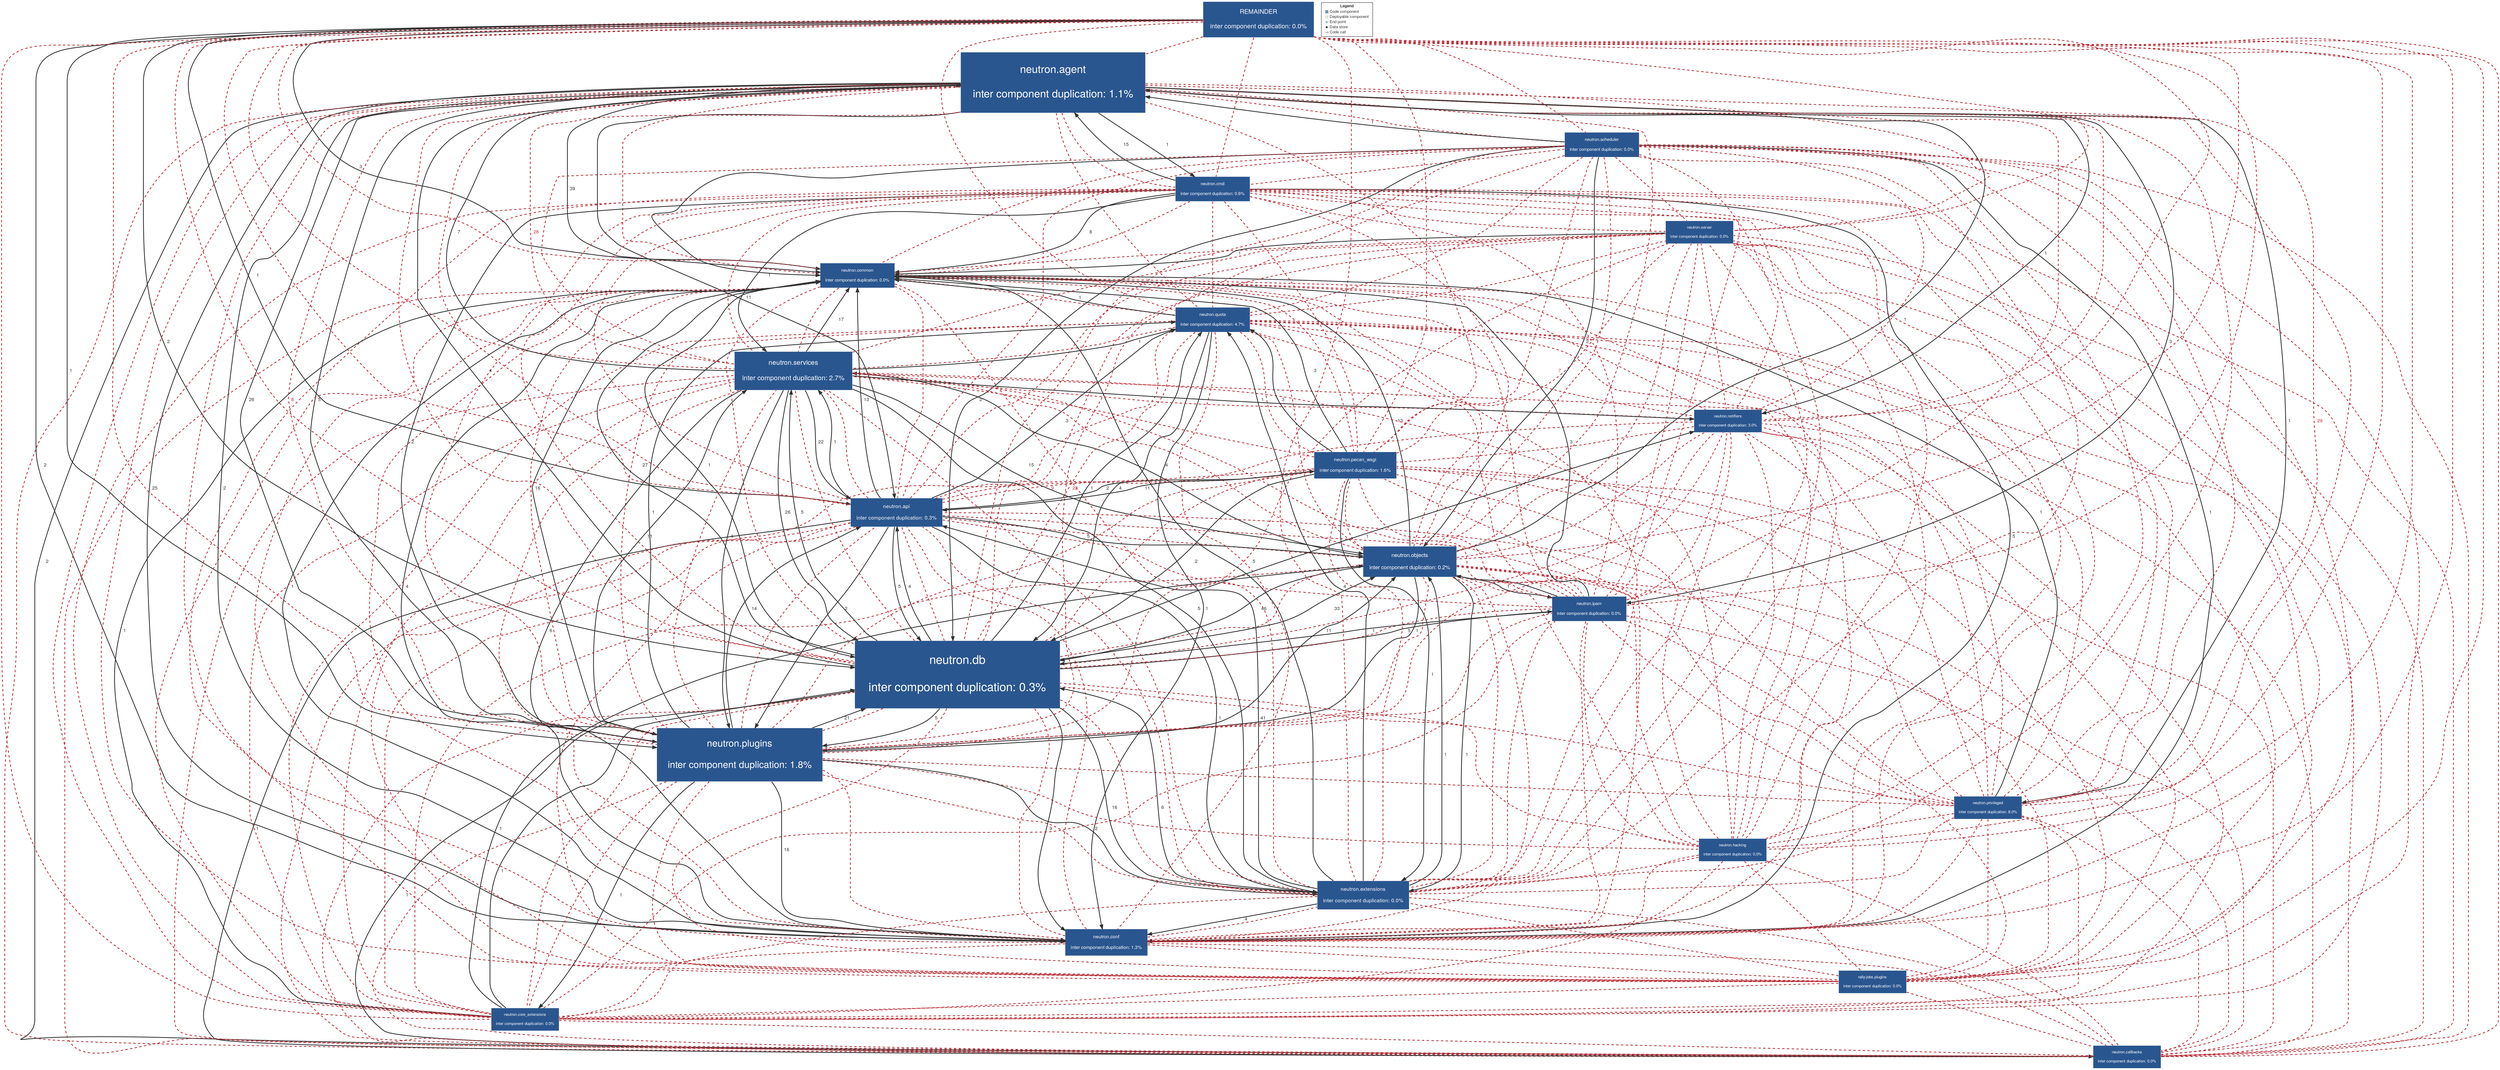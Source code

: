 digraph "Graph" {
compound=true
rankdir=TD
"REMAINDER" [ shape="box" style="filled" fillcolor="#2A568F" penwidth="1" color="#FFFFFF" fontname="Helvetica Neue" fontcolor="#FFFFFF" fontsize="16" margin="0.256" label="REMAINDER

inter component duplication: 0.0%" ]
"neutron.agent" [ shape="box" style="filled" fillcolor="#2A568F" penwidth="1" color="#FFFFFF" fontname="Helvetica Neue" fontcolor="#FFFFFF" fontsize="27" margin="0.432" label="neutron.agent

inter component duplication: 1.1%" ]
"neutron.scheduler" [ shape="box" style="filled" fillcolor="#2A568F" penwidth="1" color="#FFFFFF" fontname="Helvetica Neue" fontcolor="#FFFFFF" fontsize="11" margin="0.176" label="neutron.scheduler

inter component duplication: 0.0%" ]
"neutron.cmd" [ shape="box" style="filled" fillcolor="#2A568F" penwidth="1" color="#FFFFFF" fontname="Helvetica Neue" fontcolor="#FFFFFF" fontsize="11" margin="0.176" label="neutron.cmd

inter component duplication: 0.6%" ]
"neutron.objects" [ shape="box" style="filled" fillcolor="#2A568F" penwidth="1" color="#FFFFFF" fontname="Helvetica Neue" fontcolor="#FFFFFF" fontsize="14" margin="0.224" label="neutron.objects

inter component duplication: 0.2%" ]
"neutron.common" [ shape="box" style="filled" fillcolor="#2A568F" penwidth="1" color="#FFFFFF" fontname="Helvetica Neue" fontcolor="#FFFFFF" fontsize="11" margin="0.176" label="neutron.common

inter component duplication: 0.0%" ]
"neutron.quota" [ shape="box" style="filled" fillcolor="#2A568F" penwidth="1" color="#FFFFFF" fontname="Helvetica Neue" fontcolor="#FFFFFF" fontsize="11" margin="0.176" label="neutron.quota

inter component duplication: 4.7%" ]
"neutron.plugins" [ shape="box" style="filled" fillcolor="#2A568F" penwidth="1" color="#FFFFFF" fontname="Helvetica Neue" fontcolor="#FFFFFF" fontsize="24" margin="0.384" label="neutron.plugins

inter component duplication: 1.8%" ]
"neutron.privileged" [ shape="box" style="filled" fillcolor="#2A568F" penwidth="1" color="#FFFFFF" fontname="Helvetica Neue" fontcolor="#FFFFFF" fontsize="10" margin="0.16" label="neutron.privileged

inter component duplication: 8.0%" ]
"neutron.hacking" [ shape="box" style="filled" fillcolor="#2A568F" penwidth="1" color="#FFFFFF" fontname="Helvetica Neue" fontcolor="#FFFFFF" fontsize="10" margin="0.16" label="neutron.hacking

inter component duplication: 0.0%" ]
"neutron.conf" [ shape="box" style="filled" fillcolor="#2A568F" penwidth="1" color="#FFFFFF" fontname="Helvetica Neue" fontcolor="#FFFFFF" fontsize="12" margin="0.192" label="neutron.conf

inter component duplication: 1.3%" ]
"neutron.db" [ shape="box" style="filled" fillcolor="#2A568F" penwidth="1" color="#FFFFFF" fontname="Helvetica Neue" fontcolor="#FFFFFF" fontsize="30" margin="0.48" label="neutron.db

inter component duplication: 0.3%" ]
"rally-jobs.plugins" [ shape="box" style="filled" fillcolor="#2A568F" penwidth="1" color="#FFFFFF" fontname="Helvetica Neue" fontcolor="#FFFFFF" fontsize="10" margin="0.16" label="rally-jobs.plugins

inter component duplication: 0.0%" ]
"neutron.extensions" [ shape="box" style="filled" fillcolor="#2A568F" penwidth="1" color="#FFFFFF" fontname="Helvetica Neue" fontcolor="#FFFFFF" fontsize="13" margin="0.20800000000000002" label="neutron.extensions

inter component duplication: 0.0%" ]
"neutron.api" [ shape="box" style="filled" fillcolor="#2A568F" penwidth="1" color="#FFFFFF" fontname="Helvetica Neue" fontcolor="#FFFFFF" fontsize="13" margin="0.20800000000000002" label="neutron.api

inter component duplication: 0.3%" ]
"neutron.core_extensions" [ shape="box" style="filled" fillcolor="#2A568F" penwidth="1" color="#FFFFFF" fontname="Helvetica Neue" fontcolor="#FFFFFF" fontsize="10" margin="0.16" label="neutron.core_extensions

inter component duplication: 0.0%" ]
"neutron.ipam" [ shape="box" style="filled" fillcolor="#2A568F" penwidth="1" color="#FFFFFF" fontname="Helvetica Neue" fontcolor="#FFFFFF" fontsize="11" margin="0.176" label="neutron.ipam

inter component duplication: 0.0%" ]
"neutron.callbacks" [ shape="box" style="filled" fillcolor="#2A568F" penwidth="1" color="#FFFFFF" fontname="Helvetica Neue" fontcolor="#FFFFFF" fontsize="10" margin="0.16" label="neutron.callbacks

inter component duplication: 0.0%" ]
"neutron.notifiers" [ shape="box" style="filled" fillcolor="#2A568F" penwidth="1" color="#FFFFFF" fontname="Helvetica Neue" fontcolor="#FFFFFF" fontsize="10" margin="0.16" label="neutron.notifiers

inter component duplication: 3.0%" ]
"neutron.pecan_wsgi" [ shape="box" style="filled" fillcolor="#2A568F" penwidth="1" color="#FFFFFF" fontname="Helvetica Neue" fontcolor="#FFFFFF" fontsize="12" margin="0.192" label="neutron.pecan_wsgi

inter component duplication: 1.6%" ]
"neutron.services" [ shape="box" style="filled" fillcolor="#2A568F" penwidth="1" color="#FFFFFF" fontname="Helvetica Neue" fontcolor="#FFFFFF" fontsize="17" margin="0.272" label="neutron.services

inter component duplication: 2.7%" ]
"neutron.server" [ shape="box" style="filled" fillcolor="#2A568F" penwidth="1" color="#FFFFFF" fontname="Helvetica Neue" fontcolor="#FFFFFF" fontsize="10" margin="0.16" label="neutron.server

inter component duplication: 0.0%" ]
"REMAINDER" -> "neutron.common" [ penwidth="2" color="#323232" fontcolor="#323232" fontname="Helvetica Neue" fontsize="12" label="  3" ]
"REMAINDER" -> "neutron.plugins" [ penwidth="2" color="#323232" fontcolor="#323232" fontname="Helvetica Neue" fontsize="12" label="  1" ]
"REMAINDER" -> "neutron.conf" [ penwidth="2" color="#323232" fontcolor="#323232" fontname="Helvetica Neue" fontsize="12" label="  2" ]
"REMAINDER" -> "neutron.db" [ penwidth="2" color="#323232" fontcolor="#323232" fontname="Helvetica Neue" fontsize="12" label="  2" ]
"REMAINDER" -> "neutron.api" [ penwidth="2" color="#323232" fontcolor="#323232" fontname="Helvetica Neue" fontsize="12" label="  1" ]
"neutron.agent" -> "neutron.cmd" [ penwidth="2" color="#323232" fontcolor="#323232" fontname="Helvetica Neue" fontsize="12" label="  1" ]
"neutron.agent" -> "neutron.common" [ penwidth="2" color="#323232" fontcolor="#323232" fontname="Helvetica Neue" fontsize="12" label="  39" ]
"neutron.agent" -> "neutron.plugins" [ penwidth="2" color="#323232" fontcolor="#323232" fontname="Helvetica Neue" fontsize="12" label="  5" ]
"neutron.agent" -> "neutron.privileged" [ penwidth="2" color="#323232" fontcolor="#323232" fontname="Helvetica Neue" fontsize="12" label="  1" ]
"neutron.agent" -> "neutron.conf" [ penwidth="2" color="#323232" fontcolor="#323232" fontname="Helvetica Neue" fontsize="12" label="  25" ]
"neutron.agent" -> "neutron.api" [ penwidth="2" color="#323232" fontcolor="#323232" fontname="Helvetica Neue" fontsize="12" label="  11" ]
"neutron.agent" -> "neutron.ipam" [ penwidth="2" color="#323232" fontcolor="#323232" fontname="Helvetica Neue" fontsize="12" label="  3" ]
"neutron.agent" -> "neutron.callbacks" [ penwidth="2" color="#323232" fontcolor="#323232" fontname="Helvetica Neue" fontsize="12" label="  2" ]
"neutron.agent" -> "neutron.notifiers" [ penwidth="2" color="#323232" fontcolor="#323232" fontname="Helvetica Neue" fontsize="12" label="  1" ]
"neutron.scheduler" -> "neutron.agent" [ penwidth="2" color="#323232" fontcolor="#323232" fontname="Helvetica Neue" fontsize="12" label="  1" ]
"neutron.scheduler" -> "neutron.objects" [ penwidth="2" color="#323232" fontcolor="#323232" fontname="Helvetica Neue" fontsize="12" label="  2" ]
"neutron.scheduler" -> "neutron.common" [ penwidth="2" color="#323232" fontcolor="#323232" fontname="Helvetica Neue" fontsize="12" label="  1" ]
"neutron.scheduler" -> "neutron.conf" [ penwidth="2" color="#323232" fontcolor="#323232" fontname="Helvetica Neue" fontsize="12" label="  1" ]
"neutron.scheduler" -> "neutron.db" [ penwidth="2" color="#323232" fontcolor="#323232" fontname="Helvetica Neue" fontsize="12" label="  2" ]
"neutron.cmd" -> "neutron.agent" [ penwidth="2" color="#323232" fontcolor="#323232" fontname="Helvetica Neue" fontsize="12" label="  15" ]
"neutron.cmd" -> "neutron.common" [ penwidth="2" color="#323232" fontcolor="#323232" fontname="Helvetica Neue" fontsize="12" label="  8" ]
"neutron.cmd" -> "neutron.plugins" [ penwidth="2" color="#323232" fontcolor="#323232" fontname="Helvetica Neue" fontsize="12" label="  2" ]
"neutron.cmd" -> "neutron.conf" [ penwidth="2" color="#323232" fontcolor="#323232" fontname="Helvetica Neue" fontsize="12" label="  5" ]
"neutron.cmd" -> "neutron.services" [ penwidth="2" color="#323232" fontcolor="#323232" fontname="Helvetica Neue" fontsize="12" label="  1" ]
"neutron.objects" -> "neutron.agent" [ penwidth="2" color="#323232" fontcolor="#323232" fontname="Helvetica Neue" fontsize="12" label="  1" ]
"neutron.objects" -> "neutron.common" [ penwidth="2" color="#323232" fontcolor="#323232" fontname="Helvetica Neue" fontsize="12" label="  13" ]
"neutron.objects" -> "neutron.plugins" [ penwidth="2" color="#323232" fontcolor="#323232" fontname="Helvetica Neue" fontsize="12" label="  1" ]
"neutron.objects" -> "neutron.db" [ penwidth="2" color="#323232" fontcolor="#323232" fontname="Helvetica Neue" fontsize="12" label="  46" ]
"neutron.objects" -> "neutron.extensions" [ penwidth="2" color="#323232" fontcolor="#323232" fontname="Helvetica Neue" fontsize="12" label="  1" ]
"neutron.objects" -> "neutron.ipam" [ penwidth="2" color="#323232" fontcolor="#323232" fontname="Helvetica Neue" fontsize="12" label="  1" ]
"neutron.objects" -> "neutron.services" [ penwidth="2" color="#323232" fontcolor="#323232" fontname="Helvetica Neue" fontsize="12" label="  4" ]
"neutron.common" -> "neutron.conf" [ penwidth="2" color="#323232" fontcolor="#323232" fontname="Helvetica Neue" fontsize="12" label="  1" ]
"neutron.common" -> "neutron.db" [ penwidth="2" color="#323232" fontcolor="#323232" fontname="Helvetica Neue" fontsize="12" label="  1" ]
"neutron.quota" -> "neutron.common" [ penwidth="2" color="#323232" fontcolor="#323232" fontname="Helvetica Neue" fontsize="12" label="  1" ]
"neutron.quota" -> "neutron.conf" [ penwidth="2" color="#323232" fontcolor="#323232" fontname="Helvetica Neue" fontsize="12" label="  1" ]
"neutron.quota" -> "neutron.db" [ penwidth="2" color="#323232" fontcolor="#323232" fontname="Helvetica Neue" fontsize="12" label="  4" ]
"neutron.plugins" -> "neutron.agent" [ penwidth="2" color="#323232" fontcolor="#323232" fontname="Helvetica Neue" fontsize="12" label="  26" ]
"neutron.plugins" -> "neutron.objects" [ penwidth="2" color="#323232" fontcolor="#323232" fontname="Helvetica Neue" fontsize="12" label="  11" ]
"neutron.plugins" -> "neutron.common" [ penwidth="2" color="#323232" fontcolor="#323232" fontname="Helvetica Neue" fontsize="12" label="  16" ]
"neutron.plugins" -> "neutron.quota" [ penwidth="2" color="#323232" fontcolor="#323232" fontname="Helvetica Neue" fontsize="12" label="  1" ]
"neutron.plugins" -> "neutron.conf" [ penwidth="2" color="#323232" fontcolor="#323232" fontname="Helvetica Neue" fontsize="12" label="  16" ]
"neutron.plugins" -> "neutron.db" [ penwidth="2" color="#323232" fontcolor="#323232" fontname="Helvetica Neue" fontsize="12" label="  21" ]
"neutron.plugins" -> "neutron.extensions" [ penwidth="2" color="#323232" fontcolor="#323232" fontname="Helvetica Neue" fontsize="12" label="  2" ]
"neutron.plugins" -> "neutron.api" [ penwidth="2" color="#323232" fontcolor="#323232" fontname="Helvetica Neue" fontsize="12" label="  14" ]
"neutron.plugins" -> "neutron.core_extensions" [ penwidth="2" color="#323232" fontcolor="#323232" fontname="Helvetica Neue" fontsize="12" label="  1" ]
"neutron.plugins" -> "neutron.services" [ penwidth="2" color="#323232" fontcolor="#323232" fontname="Helvetica Neue" fontsize="12" label="  11" ]
"neutron.privileged" -> "neutron.common" [ penwidth="2" color="#323232" fontcolor="#323232" fontname="Helvetica Neue" fontsize="12" label="  1" ]
"neutron.conf" -> "neutron.agent" [ penwidth="2" color="#323232" fontcolor="#323232" fontname="Helvetica Neue" fontsize="12" label="  2" ]
"neutron.conf" -> "neutron.common" [ penwidth="2" color="#323232" fontcolor="#323232" fontname="Helvetica Neue" fontsize="12" label="  4" ]
"neutron.db" -> "neutron.agent" [ penwidth="2" color="#323232" fontcolor="#323232" fontname="Helvetica Neue" fontsize="12" label="  4" ]
"neutron.db" -> "neutron.objects" [ penwidth="2" color="#323232" fontcolor="#323232" fontname="Helvetica Neue" fontsize="12" label="  33" ]
"neutron.db" -> "neutron.common" [ penwidth="2" color="#323232" fontcolor="#323232" fontname="Helvetica Neue" fontsize="12" label="  27" ]
"neutron.db" -> "neutron.quota" [ penwidth="2" color="#323232" fontcolor="#323232" fontname="Helvetica Neue" fontsize="12" label="  1" ]
"neutron.db" -> "neutron.plugins" [ penwidth="2" color="#323232" fontcolor="#323232" fontname="Helvetica Neue" fontsize="12" label="  5" ]
"neutron.db" -> "neutron.conf" [ penwidth="2" color="#323232" fontcolor="#323232" fontname="Helvetica Neue" fontsize="12" label="  9" ]
"neutron.db" -> "neutron.extensions" [ penwidth="2" color="#323232" fontcolor="#323232" fontname="Helvetica Neue" fontsize="12" label="  16" ]
"neutron.db" -> "neutron.api" [ penwidth="2" color="#323232" fontcolor="#323232" fontname="Helvetica Neue" fontsize="12" label="  4" ]
"neutron.db" -> "neutron.ipam" [ penwidth="2" color="#323232" fontcolor="#323232" fontname="Helvetica Neue" fontsize="12" label="  5" ]
"neutron.db" -> "neutron.callbacks" [ penwidth="2" color="#323232" fontcolor="#323232" fontname="Helvetica Neue" fontsize="12" label="  1" ]
"neutron.db" -> "neutron.notifiers" [ penwidth="2" color="#323232" fontcolor="#323232" fontname="Helvetica Neue" fontsize="12" label="  1" ]
"neutron.db" -> "neutron.services" [ penwidth="2" color="#323232" fontcolor="#323232" fontname="Helvetica Neue" fontsize="12" label="  5" ]
"neutron.extensions" -> "neutron.objects" [ penwidth="2" color="#323232" fontcolor="#323232" fontname="Helvetica Neue" fontsize="12" label="  1" ]
"neutron.extensions" -> "neutron.common" [ penwidth="2" color="#323232" fontcolor="#323232" fontname="Helvetica Neue" fontsize="12" label="  5" ]
"neutron.extensions" -> "neutron.quota" [ penwidth="2" color="#323232" fontcolor="#323232" fontname="Helvetica Neue" fontsize="12" label="  4" ]
"neutron.extensions" -> "neutron.conf" [ penwidth="2" color="#323232" fontcolor="#323232" fontname="Helvetica Neue" fontsize="12" label="  4" ]
"neutron.extensions" -> "neutron.db" [ penwidth="2" color="#323232" fontcolor="#323232" fontname="Helvetica Neue" fontsize="12" label="  6" ]
"neutron.extensions" -> "neutron.api" [ penwidth="2" color="#323232" fontcolor="#323232" fontname="Helvetica Neue" fontsize="12" label="  41" ]
"neutron.api" -> "neutron.objects" [ penwidth="2" color="#323232" fontcolor="#323232" fontname="Helvetica Neue" fontsize="12" label="  5" ]
"neutron.api" -> "neutron.common" [ penwidth="2" color="#323232" fontcolor="#323232" fontname="Helvetica Neue" fontsize="12" label="  13" ]
"neutron.api" -> "neutron.quota" [ penwidth="2" color="#323232" fontcolor="#323232" fontname="Helvetica Neue" fontsize="12" label="  3" ]
"neutron.api" -> "neutron.plugins" [ penwidth="2" color="#323232" fontcolor="#323232" fontname="Helvetica Neue" fontsize="12" label="  2" ]
"neutron.api" -> "neutron.db" [ penwidth="2" color="#323232" fontcolor="#323232" fontname="Helvetica Neue" fontsize="12" label="  5" ]
"neutron.api" -> "neutron.extensions" [ penwidth="2" color="#323232" fontcolor="#323232" fontname="Helvetica Neue" fontsize="12" label="  1" ]
"neutron.api" -> "neutron.callbacks" [ penwidth="2" color="#323232" fontcolor="#323232" fontname="Helvetica Neue" fontsize="12" label="  1" ]
"neutron.api" -> "neutron.pecan_wsgi" [ penwidth="2" color="#323232" fontcolor="#323232" fontname="Helvetica Neue" fontsize="12" label="  2" ]
"neutron.api" -> "neutron.services" [ penwidth="2" color="#323232" fontcolor="#323232" fontname="Helvetica Neue" fontsize="12" label="  1" ]
"neutron.core_extensions" -> "neutron.objects" [ penwidth="2" color="#323232" fontcolor="#323232" fontname="Helvetica Neue" fontsize="12" label="  1" ]
"neutron.core_extensions" -> "neutron.common" [ penwidth="2" color="#323232" fontcolor="#323232" fontname="Helvetica Neue" fontsize="12" label="  1" ]
"neutron.core_extensions" -> "neutron.db" [ penwidth="2" color="#323232" fontcolor="#323232" fontname="Helvetica Neue" fontsize="12" label="  1" ]
"neutron.ipam" -> "neutron.objects" [ penwidth="2" color="#323232" fontcolor="#323232" fontname="Helvetica Neue" fontsize="12" label="  1" ]
"neutron.ipam" -> "neutron.common" [ penwidth="2" color="#323232" fontcolor="#323232" fontname="Helvetica Neue" fontsize="12" label="  3" ]
"neutron.ipam" -> "neutron.db" [ penwidth="2" color="#323232" fontcolor="#323232" fontname="Helvetica Neue" fontsize="12" label="  1" ]
"neutron.pecan_wsgi" -> "neutron.common" [ penwidth="2" color="#323232" fontcolor="#323232" fontname="Helvetica Neue" fontsize="12" label="  3" ]
"neutron.pecan_wsgi" -> "neutron.quota" [ penwidth="2" color="#323232" fontcolor="#323232" fontname="Helvetica Neue" fontsize="12" label="  3" ]
"neutron.pecan_wsgi" -> "neutron.db" [ penwidth="2" color="#323232" fontcolor="#323232" fontname="Helvetica Neue" fontsize="12" label="  2" ]
"neutron.pecan_wsgi" -> "neutron.extensions" [ penwidth="2" color="#323232" fontcolor="#323232" fontname="Helvetica Neue" fontsize="12" label="  1" ]
"neutron.pecan_wsgi" -> "neutron.api" [ penwidth="2" color="#323232" fontcolor="#323232" fontname="Helvetica Neue" fontsize="12" label="  11" ]
"neutron.services" -> "neutron.agent" [ penwidth="2" color="#323232" fontcolor="#323232" fontname="Helvetica Neue" fontsize="12" label="  7" ]
"neutron.services" -> "neutron.objects" [ penwidth="2" color="#323232" fontcolor="#323232" fontname="Helvetica Neue" fontsize="12" label="  15" ]
"neutron.services" -> "neutron.common" [ penwidth="2" color="#323232" fontcolor="#323232" fontname="Helvetica Neue" fontsize="12" label="  17" ]
"neutron.services" -> "neutron.quota" [ penwidth="2" color="#323232" fontcolor="#323232" fontname="Helvetica Neue" fontsize="12" label="  1" ]
"neutron.services" -> "neutron.plugins" [ penwidth="2" color="#323232" fontcolor="#323232" fontname="Helvetica Neue" fontsize="12" label="  4" ]
"neutron.services" -> "neutron.conf" [ penwidth="2" color="#323232" fontcolor="#323232" fontname="Helvetica Neue" fontsize="12" label="  6" ]
"neutron.services" -> "neutron.db" [ penwidth="2" color="#323232" fontcolor="#323232" fontname="Helvetica Neue" fontsize="12" label="  26" ]
"neutron.services" -> "neutron.extensions" [ penwidth="2" color="#323232" fontcolor="#323232" fontname="Helvetica Neue" fontsize="12" label="  5" ]
"neutron.services" -> "neutron.api" [ penwidth="2" color="#323232" fontcolor="#323232" fontname="Helvetica Neue" fontsize="12" label="  22" ]
"neutron.services" -> "neutron.notifiers" [ penwidth="2" color="#323232" fontcolor="#323232" fontname="Helvetica Neue" fontsize="12" label="  1" ]
"neutron.server" -> "neutron.common" [ penwidth="2" color="#323232" fontcolor="#323232" fontname="Helvetica Neue" fontsize="12" label="  1" ]
"REMAINDER" -> "neutron.agent" [ penwidth="2" color="#bb2d36" fontcolor="#bb2d36" fontname="Helvetica Neue" fontsize="12" arrowhead="both" style="dashed" label="" ]
"REMAINDER" -> "neutron.scheduler" [ penwidth="2" color="#bb2d36" fontcolor="#bb2d36" fontname="Helvetica Neue" fontsize="12" arrowhead="both" style="dashed" label="" ]
"REMAINDER" -> "neutron.cmd" [ penwidth="2" color="#bb2d36" fontcolor="#bb2d36" fontname="Helvetica Neue" fontsize="12" arrowhead="both" style="dashed" label="" ]
"REMAINDER" -> "neutron.objects" [ penwidth="2" color="#bb2d36" fontcolor="#bb2d36" fontname="Helvetica Neue" fontsize="12" arrowhead="both" style="dashed" label="" ]
"REMAINDER" -> "neutron.common" [ penwidth="2" color="#bb2d36" fontcolor="#bb2d36" fontname="Helvetica Neue" fontsize="12" arrowhead="both" style="dashed" label="" ]
"REMAINDER" -> "neutron.quota" [ penwidth="2" color="#bb2d36" fontcolor="#bb2d36" fontname="Helvetica Neue" fontsize="12" arrowhead="both" style="dashed" label="" ]
"REMAINDER" -> "neutron.plugins" [ penwidth="2" color="#bb2d36" fontcolor="#bb2d36" fontname="Helvetica Neue" fontsize="12" arrowhead="both" style="dashed" label="" ]
"REMAINDER" -> "neutron.privileged" [ penwidth="2" color="#bb2d36" fontcolor="#bb2d36" fontname="Helvetica Neue" fontsize="12" arrowhead="both" style="dashed" label="" ]
"REMAINDER" -> "neutron.hacking" [ penwidth="2" color="#bb2d36" fontcolor="#bb2d36" fontname="Helvetica Neue" fontsize="12" arrowhead="both" style="dashed" label="" ]
"REMAINDER" -> "neutron.conf" [ penwidth="2" color="#bb2d36" fontcolor="#bb2d36" fontname="Helvetica Neue" fontsize="12" arrowhead="both" style="dashed" label="" ]
"REMAINDER" -> "neutron.db" [ penwidth="2" color="#bb2d36" fontcolor="#bb2d36" fontname="Helvetica Neue" fontsize="12" arrowhead="both" style="dashed" label="" ]
"REMAINDER" -> "rally-jobs.plugins" [ penwidth="2" color="#bb2d36" fontcolor="#bb2d36" fontname="Helvetica Neue" fontsize="12" arrowhead="both" style="dashed" label="" ]
"REMAINDER" -> "neutron.extensions" [ penwidth="2" color="#bb2d36" fontcolor="#bb2d36" fontname="Helvetica Neue" fontsize="12" arrowhead="both" style="dashed" label="" ]
"REMAINDER" -> "neutron.api" [ penwidth="2" color="#bb2d36" fontcolor="#bb2d36" fontname="Helvetica Neue" fontsize="12" arrowhead="both" style="dashed" label="" ]
"REMAINDER" -> "neutron.core_extensions" [ penwidth="2" color="#bb2d36" fontcolor="#bb2d36" fontname="Helvetica Neue" fontsize="12" arrowhead="both" style="dashed" label="" ]
"REMAINDER" -> "neutron.ipam" [ penwidth="2" color="#bb2d36" fontcolor="#bb2d36" fontname="Helvetica Neue" fontsize="12" arrowhead="both" style="dashed" label="" ]
"REMAINDER" -> "neutron.callbacks" [ penwidth="2" color="#bb2d36" fontcolor="#bb2d36" fontname="Helvetica Neue" fontsize="12" arrowhead="both" style="dashed" label="" ]
"REMAINDER" -> "neutron.notifiers" [ penwidth="2" color="#bb2d36" fontcolor="#bb2d36" fontname="Helvetica Neue" fontsize="12" arrowhead="both" style="dashed" label="" ]
"REMAINDER" -> "neutron.pecan_wsgi" [ penwidth="2" color="#bb2d36" fontcolor="#bb2d36" fontname="Helvetica Neue" fontsize="12" arrowhead="both" style="dashed" label="" ]
"REMAINDER" -> "neutron.services" [ penwidth="2" color="#bb2d36" fontcolor="#bb2d36" fontname="Helvetica Neue" fontsize="12" arrowhead="both" style="dashed" label="" ]
"REMAINDER" -> "neutron.server" [ penwidth="2" color="#bb2d36" fontcolor="#bb2d36" fontname="Helvetica Neue" fontsize="12" arrowhead="both" style="dashed" label="" ]
"neutron.agent" -> "neutron.scheduler" [ penwidth="2" color="#bb2d36" fontcolor="#bb2d36" fontname="Helvetica Neue" fontsize="12" arrowhead="both" style="dashed" label="" ]
"neutron.agent" -> "neutron.cmd" [ penwidth="2" color="#bb2d36" fontcolor="#bb2d36" fontname="Helvetica Neue" fontsize="12" arrowhead="both" style="dashed" label="" ]
"neutron.agent" -> "neutron.objects" [ penwidth="2" color="#bb2d36" fontcolor="#bb2d36" fontname="Helvetica Neue" fontsize="12" arrowhead="both" style="dashed" label="" ]
"neutron.agent" -> "neutron.common" [ penwidth="2" color="#bb2d36" fontcolor="#bb2d36" fontname="Helvetica Neue" fontsize="12" arrowhead="both" style="dashed" label="" ]
"neutron.agent" -> "neutron.quota" [ penwidth="2" color="#bb2d36" fontcolor="#bb2d36" fontname="Helvetica Neue" fontsize="12" arrowhead="both" style="dashed" label="" ]
"neutron.agent" -> "neutron.plugins" [ penwidth="2" color="#bb2d36" fontcolor="#bb2d36" fontname="Helvetica Neue" fontsize="12" arrowhead="both" style="dashed" label="  8" ]
"neutron.agent" -> "neutron.privileged" [ penwidth="2" color="#bb2d36" fontcolor="#bb2d36" fontname="Helvetica Neue" fontsize="12" arrowhead="both" style="dashed" label="  29" ]
"neutron.agent" -> "neutron.hacking" [ penwidth="2" color="#bb2d36" fontcolor="#bb2d36" fontname="Helvetica Neue" fontsize="12" arrowhead="both" style="dashed" label="" ]
"neutron.agent" -> "neutron.conf" [ penwidth="2" color="#bb2d36" fontcolor="#bb2d36" fontname="Helvetica Neue" fontsize="12" arrowhead="both" style="dashed" label="" ]
"neutron.agent" -> "neutron.db" [ penwidth="2" color="#bb2d36" fontcolor="#bb2d36" fontname="Helvetica Neue" fontsize="12" arrowhead="both" style="dashed" label="" ]
"neutron.agent" -> "rally-jobs.plugins" [ penwidth="2" color="#bb2d36" fontcolor="#bb2d36" fontname="Helvetica Neue" fontsize="12" arrowhead="both" style="dashed" label="" ]
"neutron.agent" -> "neutron.extensions" [ penwidth="2" color="#bb2d36" fontcolor="#bb2d36" fontname="Helvetica Neue" fontsize="12" arrowhead="both" style="dashed" label="" ]
"neutron.agent" -> "neutron.api" [ penwidth="2" color="#bb2d36" fontcolor="#bb2d36" fontname="Helvetica Neue" fontsize="12" arrowhead="both" style="dashed" label="" ]
"neutron.agent" -> "neutron.core_extensions" [ penwidth="2" color="#bb2d36" fontcolor="#bb2d36" fontname="Helvetica Neue" fontsize="12" arrowhead="both" style="dashed" label="" ]
"neutron.agent" -> "neutron.ipam" [ penwidth="2" color="#bb2d36" fontcolor="#bb2d36" fontname="Helvetica Neue" fontsize="12" arrowhead="both" style="dashed" label="" ]
"neutron.agent" -> "neutron.callbacks" [ penwidth="2" color="#bb2d36" fontcolor="#bb2d36" fontname="Helvetica Neue" fontsize="12" arrowhead="both" style="dashed" label="" ]
"neutron.agent" -> "neutron.notifiers" [ penwidth="2" color="#bb2d36" fontcolor="#bb2d36" fontname="Helvetica Neue" fontsize="12" arrowhead="both" style="dashed" label="" ]
"neutron.agent" -> "neutron.pecan_wsgi" [ penwidth="2" color="#bb2d36" fontcolor="#bb2d36" fontname="Helvetica Neue" fontsize="12" arrowhead="both" style="dashed" label="" ]
"neutron.agent" -> "neutron.services" [ penwidth="2" color="#bb2d36" fontcolor="#bb2d36" fontname="Helvetica Neue" fontsize="12" arrowhead="both" style="dashed" label="  28" ]
"neutron.agent" -> "neutron.server" [ penwidth="2" color="#bb2d36" fontcolor="#bb2d36" fontname="Helvetica Neue" fontsize="12" arrowhead="both" style="dashed" label="" ]
"neutron.scheduler" -> "neutron.cmd" [ penwidth="2" color="#bb2d36" fontcolor="#bb2d36" fontname="Helvetica Neue" fontsize="12" arrowhead="both" style="dashed" label="" ]
"neutron.scheduler" -> "neutron.objects" [ penwidth="2" color="#bb2d36" fontcolor="#bb2d36" fontname="Helvetica Neue" fontsize="12" arrowhead="both" style="dashed" label="" ]
"neutron.scheduler" -> "neutron.common" [ penwidth="2" color="#bb2d36" fontcolor="#bb2d36" fontname="Helvetica Neue" fontsize="12" arrowhead="both" style="dashed" label="" ]
"neutron.scheduler" -> "neutron.quota" [ penwidth="2" color="#bb2d36" fontcolor="#bb2d36" fontname="Helvetica Neue" fontsize="12" arrowhead="both" style="dashed" label="" ]
"neutron.scheduler" -> "neutron.plugins" [ penwidth="2" color="#bb2d36" fontcolor="#bb2d36" fontname="Helvetica Neue" fontsize="12" arrowhead="both" style="dashed" label="" ]
"neutron.scheduler" -> "neutron.privileged" [ penwidth="2" color="#bb2d36" fontcolor="#bb2d36" fontname="Helvetica Neue" fontsize="12" arrowhead="both" style="dashed" label="" ]
"neutron.scheduler" -> "neutron.hacking" [ penwidth="2" color="#bb2d36" fontcolor="#bb2d36" fontname="Helvetica Neue" fontsize="12" arrowhead="both" style="dashed" label="" ]
"neutron.scheduler" -> "neutron.conf" [ penwidth="2" color="#bb2d36" fontcolor="#bb2d36" fontname="Helvetica Neue" fontsize="12" arrowhead="both" style="dashed" label="" ]
"neutron.scheduler" -> "neutron.db" [ penwidth="2" color="#bb2d36" fontcolor="#bb2d36" fontname="Helvetica Neue" fontsize="12" arrowhead="both" style="dashed" label="" ]
"neutron.scheduler" -> "rally-jobs.plugins" [ penwidth="2" color="#bb2d36" fontcolor="#bb2d36" fontname="Helvetica Neue" fontsize="12" arrowhead="both" style="dashed" label="" ]
"neutron.scheduler" -> "neutron.extensions" [ penwidth="2" color="#bb2d36" fontcolor="#bb2d36" fontname="Helvetica Neue" fontsize="12" arrowhead="both" style="dashed" label="" ]
"neutron.scheduler" -> "neutron.api" [ penwidth="2" color="#bb2d36" fontcolor="#bb2d36" fontname="Helvetica Neue" fontsize="12" arrowhead="both" style="dashed" label="" ]
"neutron.scheduler" -> "neutron.core_extensions" [ penwidth="2" color="#bb2d36" fontcolor="#bb2d36" fontname="Helvetica Neue" fontsize="12" arrowhead="both" style="dashed" label="" ]
"neutron.scheduler" -> "neutron.ipam" [ penwidth="2" color="#bb2d36" fontcolor="#bb2d36" fontname="Helvetica Neue" fontsize="12" arrowhead="both" style="dashed" label="" ]
"neutron.scheduler" -> "neutron.callbacks" [ penwidth="2" color="#bb2d36" fontcolor="#bb2d36" fontname="Helvetica Neue" fontsize="12" arrowhead="both" style="dashed" label="" ]
"neutron.scheduler" -> "neutron.notifiers" [ penwidth="2" color="#bb2d36" fontcolor="#bb2d36" fontname="Helvetica Neue" fontsize="12" arrowhead="both" style="dashed" label="" ]
"neutron.scheduler" -> "neutron.pecan_wsgi" [ penwidth="2" color="#bb2d36" fontcolor="#bb2d36" fontname="Helvetica Neue" fontsize="12" arrowhead="both" style="dashed" label="" ]
"neutron.scheduler" -> "neutron.services" [ penwidth="2" color="#bb2d36" fontcolor="#bb2d36" fontname="Helvetica Neue" fontsize="12" arrowhead="both" style="dashed" label="" ]
"neutron.scheduler" -> "neutron.server" [ penwidth="2" color="#bb2d36" fontcolor="#bb2d36" fontname="Helvetica Neue" fontsize="12" arrowhead="both" style="dashed" label="" ]
"neutron.cmd" -> "neutron.objects" [ penwidth="2" color="#bb2d36" fontcolor="#bb2d36" fontname="Helvetica Neue" fontsize="12" arrowhead="both" style="dashed" label="" ]
"neutron.cmd" -> "neutron.common" [ penwidth="2" color="#bb2d36" fontcolor="#bb2d36" fontname="Helvetica Neue" fontsize="12" arrowhead="both" style="dashed" label="" ]
"neutron.cmd" -> "neutron.quota" [ penwidth="2" color="#bb2d36" fontcolor="#bb2d36" fontname="Helvetica Neue" fontsize="12" arrowhead="both" style="dashed" label="" ]
"neutron.cmd" -> "neutron.plugins" [ penwidth="2" color="#bb2d36" fontcolor="#bb2d36" fontname="Helvetica Neue" fontsize="12" arrowhead="both" style="dashed" label="  6" ]
"neutron.cmd" -> "neutron.privileged" [ penwidth="2" color="#bb2d36" fontcolor="#bb2d36" fontname="Helvetica Neue" fontsize="12" arrowhead="both" style="dashed" label="" ]
"neutron.cmd" -> "neutron.hacking" [ penwidth="2" color="#bb2d36" fontcolor="#bb2d36" fontname="Helvetica Neue" fontsize="12" arrowhead="both" style="dashed" label="" ]
"neutron.cmd" -> "neutron.conf" [ penwidth="2" color="#bb2d36" fontcolor="#bb2d36" fontname="Helvetica Neue" fontsize="12" arrowhead="both" style="dashed" label="" ]
"neutron.cmd" -> "neutron.db" [ penwidth="2" color="#bb2d36" fontcolor="#bb2d36" fontname="Helvetica Neue" fontsize="12" arrowhead="both" style="dashed" label="" ]
"neutron.cmd" -> "rally-jobs.plugins" [ penwidth="2" color="#bb2d36" fontcolor="#bb2d36" fontname="Helvetica Neue" fontsize="12" arrowhead="both" style="dashed" label="" ]
"neutron.cmd" -> "neutron.extensions" [ penwidth="2" color="#bb2d36" fontcolor="#bb2d36" fontname="Helvetica Neue" fontsize="12" arrowhead="both" style="dashed" label="" ]
"neutron.cmd" -> "neutron.api" [ penwidth="2" color="#bb2d36" fontcolor="#bb2d36" fontname="Helvetica Neue" fontsize="12" arrowhead="both" style="dashed" label="" ]
"neutron.cmd" -> "neutron.core_extensions" [ penwidth="2" color="#bb2d36" fontcolor="#bb2d36" fontname="Helvetica Neue" fontsize="12" arrowhead="both" style="dashed" label="" ]
"neutron.cmd" -> "neutron.ipam" [ penwidth="2" color="#bb2d36" fontcolor="#bb2d36" fontname="Helvetica Neue" fontsize="12" arrowhead="both" style="dashed" label="" ]
"neutron.cmd" -> "neutron.callbacks" [ penwidth="2" color="#bb2d36" fontcolor="#bb2d36" fontname="Helvetica Neue" fontsize="12" arrowhead="both" style="dashed" label="" ]
"neutron.cmd" -> "neutron.notifiers" [ penwidth="2" color="#bb2d36" fontcolor="#bb2d36" fontname="Helvetica Neue" fontsize="12" arrowhead="both" style="dashed" label="" ]
"neutron.cmd" -> "neutron.pecan_wsgi" [ penwidth="2" color="#bb2d36" fontcolor="#bb2d36" fontname="Helvetica Neue" fontsize="12" arrowhead="both" style="dashed" label="" ]
"neutron.cmd" -> "neutron.services" [ penwidth="2" color="#bb2d36" fontcolor="#bb2d36" fontname="Helvetica Neue" fontsize="12" arrowhead="both" style="dashed" label="" ]
"neutron.cmd" -> "neutron.server" [ penwidth="2" color="#bb2d36" fontcolor="#bb2d36" fontname="Helvetica Neue" fontsize="12" arrowhead="both" style="dashed" label="" ]
"neutron.objects" -> "neutron.common" [ penwidth="2" color="#bb2d36" fontcolor="#bb2d36" fontname="Helvetica Neue" fontsize="12" arrowhead="both" style="dashed" label="" ]
"neutron.objects" -> "neutron.quota" [ penwidth="2" color="#bb2d36" fontcolor="#bb2d36" fontname="Helvetica Neue" fontsize="12" arrowhead="both" style="dashed" label="" ]
"neutron.objects" -> "neutron.plugins" [ penwidth="2" color="#bb2d36" fontcolor="#bb2d36" fontname="Helvetica Neue" fontsize="12" arrowhead="both" style="dashed" label="" ]
"neutron.objects" -> "neutron.privileged" [ penwidth="2" color="#bb2d36" fontcolor="#bb2d36" fontname="Helvetica Neue" fontsize="12" arrowhead="both" style="dashed" label="" ]
"neutron.objects" -> "neutron.hacking" [ penwidth="2" color="#bb2d36" fontcolor="#bb2d36" fontname="Helvetica Neue" fontsize="12" arrowhead="both" style="dashed" label="" ]
"neutron.objects" -> "neutron.conf" [ penwidth="2" color="#bb2d36" fontcolor="#bb2d36" fontname="Helvetica Neue" fontsize="12" arrowhead="both" style="dashed" label="" ]
"neutron.objects" -> "neutron.db" [ penwidth="2" color="#bb2d36" fontcolor="#bb2d36" fontname="Helvetica Neue" fontsize="12" arrowhead="both" style="dashed" label="" ]
"neutron.objects" -> "rally-jobs.plugins" [ penwidth="2" color="#bb2d36" fontcolor="#bb2d36" fontname="Helvetica Neue" fontsize="12" arrowhead="both" style="dashed" label="" ]
"neutron.objects" -> "neutron.extensions" [ penwidth="2" color="#bb2d36" fontcolor="#bb2d36" fontname="Helvetica Neue" fontsize="12" arrowhead="both" style="dashed" label="" ]
"neutron.objects" -> "neutron.api" [ penwidth="2" color="#bb2d36" fontcolor="#bb2d36" fontname="Helvetica Neue" fontsize="12" arrowhead="both" style="dashed" label="" ]
"neutron.objects" -> "neutron.core_extensions" [ penwidth="2" color="#bb2d36" fontcolor="#bb2d36" fontname="Helvetica Neue" fontsize="12" arrowhead="both" style="dashed" label="" ]
"neutron.objects" -> "neutron.ipam" [ penwidth="2" color="#bb2d36" fontcolor="#bb2d36" fontname="Helvetica Neue" fontsize="12" arrowhead="both" style="dashed" label="" ]
"neutron.objects" -> "neutron.callbacks" [ penwidth="2" color="#bb2d36" fontcolor="#bb2d36" fontname="Helvetica Neue" fontsize="12" arrowhead="both" style="dashed" label="" ]
"neutron.objects" -> "neutron.notifiers" [ penwidth="2" color="#bb2d36" fontcolor="#bb2d36" fontname="Helvetica Neue" fontsize="12" arrowhead="both" style="dashed" label="" ]
"neutron.objects" -> "neutron.pecan_wsgi" [ penwidth="2" color="#bb2d36" fontcolor="#bb2d36" fontname="Helvetica Neue" fontsize="12" arrowhead="both" style="dashed" label="" ]
"neutron.objects" -> "neutron.services" [ penwidth="2" color="#bb2d36" fontcolor="#bb2d36" fontname="Helvetica Neue" fontsize="12" arrowhead="both" style="dashed" label="" ]
"neutron.objects" -> "neutron.server" [ penwidth="2" color="#bb2d36" fontcolor="#bb2d36" fontname="Helvetica Neue" fontsize="12" arrowhead="both" style="dashed" label="" ]
"neutron.common" -> "neutron.quota" [ penwidth="2" color="#bb2d36" fontcolor="#bb2d36" fontname="Helvetica Neue" fontsize="12" arrowhead="both" style="dashed" label="" ]
"neutron.common" -> "neutron.plugins" [ penwidth="2" color="#bb2d36" fontcolor="#bb2d36" fontname="Helvetica Neue" fontsize="12" arrowhead="both" style="dashed" label="" ]
"neutron.common" -> "neutron.privileged" [ penwidth="2" color="#bb2d36" fontcolor="#bb2d36" fontname="Helvetica Neue" fontsize="12" arrowhead="both" style="dashed" label="" ]
"neutron.common" -> "neutron.hacking" [ penwidth="2" color="#bb2d36" fontcolor="#bb2d36" fontname="Helvetica Neue" fontsize="12" arrowhead="both" style="dashed" label="" ]
"neutron.common" -> "neutron.conf" [ penwidth="2" color="#bb2d36" fontcolor="#bb2d36" fontname="Helvetica Neue" fontsize="12" arrowhead="both" style="dashed" label="" ]
"neutron.common" -> "neutron.db" [ penwidth="2" color="#bb2d36" fontcolor="#bb2d36" fontname="Helvetica Neue" fontsize="12" arrowhead="both" style="dashed" label="" ]
"neutron.common" -> "rally-jobs.plugins" [ penwidth="2" color="#bb2d36" fontcolor="#bb2d36" fontname="Helvetica Neue" fontsize="12" arrowhead="both" style="dashed" label="" ]
"neutron.common" -> "neutron.extensions" [ penwidth="2" color="#bb2d36" fontcolor="#bb2d36" fontname="Helvetica Neue" fontsize="12" arrowhead="both" style="dashed" label="" ]
"neutron.common" -> "neutron.api" [ penwidth="2" color="#bb2d36" fontcolor="#bb2d36" fontname="Helvetica Neue" fontsize="12" arrowhead="both" style="dashed" label="" ]
"neutron.common" -> "neutron.core_extensions" [ penwidth="2" color="#bb2d36" fontcolor="#bb2d36" fontname="Helvetica Neue" fontsize="12" arrowhead="both" style="dashed" label="" ]
"neutron.common" -> "neutron.ipam" [ penwidth="2" color="#bb2d36" fontcolor="#bb2d36" fontname="Helvetica Neue" fontsize="12" arrowhead="both" style="dashed" label="" ]
"neutron.common" -> "neutron.callbacks" [ penwidth="2" color="#bb2d36" fontcolor="#bb2d36" fontname="Helvetica Neue" fontsize="12" arrowhead="both" style="dashed" label="" ]
"neutron.common" -> "neutron.notifiers" [ penwidth="2" color="#bb2d36" fontcolor="#bb2d36" fontname="Helvetica Neue" fontsize="12" arrowhead="both" style="dashed" label="" ]
"neutron.common" -> "neutron.pecan_wsgi" [ penwidth="2" color="#bb2d36" fontcolor="#bb2d36" fontname="Helvetica Neue" fontsize="12" arrowhead="both" style="dashed" label="" ]
"neutron.common" -> "neutron.services" [ penwidth="2" color="#bb2d36" fontcolor="#bb2d36" fontname="Helvetica Neue" fontsize="12" arrowhead="both" style="dashed" label="" ]
"neutron.common" -> "neutron.server" [ penwidth="2" color="#bb2d36" fontcolor="#bb2d36" fontname="Helvetica Neue" fontsize="12" arrowhead="both" style="dashed" label="" ]
"neutron.quota" -> "neutron.plugins" [ penwidth="2" color="#bb2d36" fontcolor="#bb2d36" fontname="Helvetica Neue" fontsize="12" arrowhead="both" style="dashed" label="" ]
"neutron.quota" -> "neutron.privileged" [ penwidth="2" color="#bb2d36" fontcolor="#bb2d36" fontname="Helvetica Neue" fontsize="12" arrowhead="both" style="dashed" label="" ]
"neutron.quota" -> "neutron.hacking" [ penwidth="2" color="#bb2d36" fontcolor="#bb2d36" fontname="Helvetica Neue" fontsize="12" arrowhead="both" style="dashed" label="" ]
"neutron.quota" -> "neutron.conf" [ penwidth="2" color="#bb2d36" fontcolor="#bb2d36" fontname="Helvetica Neue" fontsize="12" arrowhead="both" style="dashed" label="" ]
"neutron.quota" -> "neutron.db" [ penwidth="2" color="#bb2d36" fontcolor="#bb2d36" fontname="Helvetica Neue" fontsize="12" arrowhead="both" style="dashed" label="  22" ]
"neutron.quota" -> "rally-jobs.plugins" [ penwidth="2" color="#bb2d36" fontcolor="#bb2d36" fontname="Helvetica Neue" fontsize="12" arrowhead="both" style="dashed" label="" ]
"neutron.quota" -> "neutron.extensions" [ penwidth="2" color="#bb2d36" fontcolor="#bb2d36" fontname="Helvetica Neue" fontsize="12" arrowhead="both" style="dashed" label="" ]
"neutron.quota" -> "neutron.api" [ penwidth="2" color="#bb2d36" fontcolor="#bb2d36" fontname="Helvetica Neue" fontsize="12" arrowhead="both" style="dashed" label="" ]
"neutron.quota" -> "neutron.core_extensions" [ penwidth="2" color="#bb2d36" fontcolor="#bb2d36" fontname="Helvetica Neue" fontsize="12" arrowhead="both" style="dashed" label="" ]
"neutron.quota" -> "neutron.ipam" [ penwidth="2" color="#bb2d36" fontcolor="#bb2d36" fontname="Helvetica Neue" fontsize="12" arrowhead="both" style="dashed" label="" ]
"neutron.quota" -> "neutron.callbacks" [ penwidth="2" color="#bb2d36" fontcolor="#bb2d36" fontname="Helvetica Neue" fontsize="12" arrowhead="both" style="dashed" label="" ]
"neutron.quota" -> "neutron.notifiers" [ penwidth="2" color="#bb2d36" fontcolor="#bb2d36" fontname="Helvetica Neue" fontsize="12" arrowhead="both" style="dashed" label="  7" ]
"neutron.quota" -> "neutron.pecan_wsgi" [ penwidth="2" color="#bb2d36" fontcolor="#bb2d36" fontname="Helvetica Neue" fontsize="12" arrowhead="both" style="dashed" label="" ]
"neutron.quota" -> "neutron.services" [ penwidth="2" color="#bb2d36" fontcolor="#bb2d36" fontname="Helvetica Neue" fontsize="12" arrowhead="both" style="dashed" label="" ]
"neutron.quota" -> "neutron.server" [ penwidth="2" color="#bb2d36" fontcolor="#bb2d36" fontname="Helvetica Neue" fontsize="12" arrowhead="both" style="dashed" label="" ]
"neutron.plugins" -> "neutron.privileged" [ penwidth="2" color="#bb2d36" fontcolor="#bb2d36" fontname="Helvetica Neue" fontsize="12" arrowhead="both" style="dashed" label="" ]
"neutron.plugins" -> "neutron.hacking" [ penwidth="2" color="#bb2d36" fontcolor="#bb2d36" fontname="Helvetica Neue" fontsize="12" arrowhead="both" style="dashed" label="" ]
"neutron.plugins" -> "neutron.conf" [ penwidth="2" color="#bb2d36" fontcolor="#bb2d36" fontname="Helvetica Neue" fontsize="12" arrowhead="both" style="dashed" label="" ]
"neutron.plugins" -> "neutron.db" [ penwidth="2" color="#bb2d36" fontcolor="#bb2d36" fontname="Helvetica Neue" fontsize="12" arrowhead="both" style="dashed" label="" ]
"neutron.plugins" -> "rally-jobs.plugins" [ penwidth="2" color="#bb2d36" fontcolor="#bb2d36" fontname="Helvetica Neue" fontsize="12" arrowhead="both" style="dashed" label="" ]
"neutron.plugins" -> "neutron.extensions" [ penwidth="2" color="#bb2d36" fontcolor="#bb2d36" fontname="Helvetica Neue" fontsize="12" arrowhead="both" style="dashed" label="" ]
"neutron.plugins" -> "neutron.api" [ penwidth="2" color="#bb2d36" fontcolor="#bb2d36" fontname="Helvetica Neue" fontsize="12" arrowhead="both" style="dashed" label="" ]
"neutron.plugins" -> "neutron.core_extensions" [ penwidth="2" color="#bb2d36" fontcolor="#bb2d36" fontname="Helvetica Neue" fontsize="12" arrowhead="both" style="dashed" label="" ]
"neutron.plugins" -> "neutron.ipam" [ penwidth="2" color="#bb2d36" fontcolor="#bb2d36" fontname="Helvetica Neue" fontsize="12" arrowhead="both" style="dashed" label="" ]
"neutron.plugins" -> "neutron.callbacks" [ penwidth="2" color="#bb2d36" fontcolor="#bb2d36" fontname="Helvetica Neue" fontsize="12" arrowhead="both" style="dashed" label="" ]
"neutron.plugins" -> "neutron.notifiers" [ penwidth="2" color="#bb2d36" fontcolor="#bb2d36" fontname="Helvetica Neue" fontsize="12" arrowhead="both" style="dashed" label="" ]
"neutron.plugins" -> "neutron.pecan_wsgi" [ penwidth="2" color="#bb2d36" fontcolor="#bb2d36" fontname="Helvetica Neue" fontsize="12" arrowhead="both" style="dashed" label="" ]
"neutron.plugins" -> "neutron.services" [ penwidth="2" color="#bb2d36" fontcolor="#bb2d36" fontname="Helvetica Neue" fontsize="12" arrowhead="both" style="dashed" label="" ]
"neutron.plugins" -> "neutron.server" [ penwidth="2" color="#bb2d36" fontcolor="#bb2d36" fontname="Helvetica Neue" fontsize="12" arrowhead="both" style="dashed" label="" ]
"neutron.privileged" -> "neutron.hacking" [ penwidth="2" color="#bb2d36" fontcolor="#bb2d36" fontname="Helvetica Neue" fontsize="12" arrowhead="both" style="dashed" label="" ]
"neutron.privileged" -> "neutron.conf" [ penwidth="2" color="#bb2d36" fontcolor="#bb2d36" fontname="Helvetica Neue" fontsize="12" arrowhead="both" style="dashed" label="" ]
"neutron.privileged" -> "neutron.db" [ penwidth="2" color="#bb2d36" fontcolor="#bb2d36" fontname="Helvetica Neue" fontsize="12" arrowhead="both" style="dashed" label="" ]
"neutron.privileged" -> "rally-jobs.plugins" [ penwidth="2" color="#bb2d36" fontcolor="#bb2d36" fontname="Helvetica Neue" fontsize="12" arrowhead="both" style="dashed" label="" ]
"neutron.privileged" -> "neutron.extensions" [ penwidth="2" color="#bb2d36" fontcolor="#bb2d36" fontname="Helvetica Neue" fontsize="12" arrowhead="both" style="dashed" label="" ]
"neutron.privileged" -> "neutron.api" [ penwidth="2" color="#bb2d36" fontcolor="#bb2d36" fontname="Helvetica Neue" fontsize="12" arrowhead="both" style="dashed" label="" ]
"neutron.privileged" -> "neutron.core_extensions" [ penwidth="2" color="#bb2d36" fontcolor="#bb2d36" fontname="Helvetica Neue" fontsize="12" arrowhead="both" style="dashed" label="" ]
"neutron.privileged" -> "neutron.ipam" [ penwidth="2" color="#bb2d36" fontcolor="#bb2d36" fontname="Helvetica Neue" fontsize="12" arrowhead="both" style="dashed" label="" ]
"neutron.privileged" -> "neutron.callbacks" [ penwidth="2" color="#bb2d36" fontcolor="#bb2d36" fontname="Helvetica Neue" fontsize="12" arrowhead="both" style="dashed" label="" ]
"neutron.privileged" -> "neutron.notifiers" [ penwidth="2" color="#bb2d36" fontcolor="#bb2d36" fontname="Helvetica Neue" fontsize="12" arrowhead="both" style="dashed" label="" ]
"neutron.privileged" -> "neutron.pecan_wsgi" [ penwidth="2" color="#bb2d36" fontcolor="#bb2d36" fontname="Helvetica Neue" fontsize="12" arrowhead="both" style="dashed" label="" ]
"neutron.privileged" -> "neutron.services" [ penwidth="2" color="#bb2d36" fontcolor="#bb2d36" fontname="Helvetica Neue" fontsize="12" arrowhead="both" style="dashed" label="" ]
"neutron.privileged" -> "neutron.server" [ penwidth="2" color="#bb2d36" fontcolor="#bb2d36" fontname="Helvetica Neue" fontsize="12" arrowhead="both" style="dashed" label="" ]
"neutron.hacking" -> "neutron.conf" [ penwidth="2" color="#bb2d36" fontcolor="#bb2d36" fontname="Helvetica Neue" fontsize="12" arrowhead="both" style="dashed" label="" ]
"neutron.hacking" -> "neutron.db" [ penwidth="2" color="#bb2d36" fontcolor="#bb2d36" fontname="Helvetica Neue" fontsize="12" arrowhead="both" style="dashed" label="" ]
"neutron.hacking" -> "rally-jobs.plugins" [ penwidth="2" color="#bb2d36" fontcolor="#bb2d36" fontname="Helvetica Neue" fontsize="12" arrowhead="both" style="dashed" label="" ]
"neutron.hacking" -> "neutron.extensions" [ penwidth="2" color="#bb2d36" fontcolor="#bb2d36" fontname="Helvetica Neue" fontsize="12" arrowhead="both" style="dashed" label="" ]
"neutron.hacking" -> "neutron.api" [ penwidth="2" color="#bb2d36" fontcolor="#bb2d36" fontname="Helvetica Neue" fontsize="12" arrowhead="both" style="dashed" label="" ]
"neutron.hacking" -> "neutron.core_extensions" [ penwidth="2" color="#bb2d36" fontcolor="#bb2d36" fontname="Helvetica Neue" fontsize="12" arrowhead="both" style="dashed" label="" ]
"neutron.hacking" -> "neutron.ipam" [ penwidth="2" color="#bb2d36" fontcolor="#bb2d36" fontname="Helvetica Neue" fontsize="12" arrowhead="both" style="dashed" label="" ]
"neutron.hacking" -> "neutron.callbacks" [ penwidth="2" color="#bb2d36" fontcolor="#bb2d36" fontname="Helvetica Neue" fontsize="12" arrowhead="both" style="dashed" label="" ]
"neutron.hacking" -> "neutron.notifiers" [ penwidth="2" color="#bb2d36" fontcolor="#bb2d36" fontname="Helvetica Neue" fontsize="12" arrowhead="both" style="dashed" label="" ]
"neutron.hacking" -> "neutron.pecan_wsgi" [ penwidth="2" color="#bb2d36" fontcolor="#bb2d36" fontname="Helvetica Neue" fontsize="12" arrowhead="both" style="dashed" label="" ]
"neutron.hacking" -> "neutron.services" [ penwidth="2" color="#bb2d36" fontcolor="#bb2d36" fontname="Helvetica Neue" fontsize="12" arrowhead="both" style="dashed" label="" ]
"neutron.hacking" -> "neutron.server" [ penwidth="2" color="#bb2d36" fontcolor="#bb2d36" fontname="Helvetica Neue" fontsize="12" arrowhead="both" style="dashed" label="" ]
"neutron.conf" -> "neutron.db" [ penwidth="2" color="#bb2d36" fontcolor="#bb2d36" fontname="Helvetica Neue" fontsize="12" arrowhead="both" style="dashed" label="" ]
"neutron.conf" -> "rally-jobs.plugins" [ penwidth="2" color="#bb2d36" fontcolor="#bb2d36" fontname="Helvetica Neue" fontsize="12" arrowhead="both" style="dashed" label="" ]
"neutron.conf" -> "neutron.extensions" [ penwidth="2" color="#bb2d36" fontcolor="#bb2d36" fontname="Helvetica Neue" fontsize="12" arrowhead="both" style="dashed" label="" ]
"neutron.conf" -> "neutron.api" [ penwidth="2" color="#bb2d36" fontcolor="#bb2d36" fontname="Helvetica Neue" fontsize="12" arrowhead="both" style="dashed" label="" ]
"neutron.conf" -> "neutron.core_extensions" [ penwidth="2" color="#bb2d36" fontcolor="#bb2d36" fontname="Helvetica Neue" fontsize="12" arrowhead="both" style="dashed" label="" ]
"neutron.conf" -> "neutron.ipam" [ penwidth="2" color="#bb2d36" fontcolor="#bb2d36" fontname="Helvetica Neue" fontsize="12" arrowhead="both" style="dashed" label="" ]
"neutron.conf" -> "neutron.callbacks" [ penwidth="2" color="#bb2d36" fontcolor="#bb2d36" fontname="Helvetica Neue" fontsize="12" arrowhead="both" style="dashed" label="" ]
"neutron.conf" -> "neutron.notifiers" [ penwidth="2" color="#bb2d36" fontcolor="#bb2d36" fontname="Helvetica Neue" fontsize="12" arrowhead="both" style="dashed" label="" ]
"neutron.conf" -> "neutron.pecan_wsgi" [ penwidth="2" color="#bb2d36" fontcolor="#bb2d36" fontname="Helvetica Neue" fontsize="12" arrowhead="both" style="dashed" label="" ]
"neutron.conf" -> "neutron.services" [ penwidth="2" color="#bb2d36" fontcolor="#bb2d36" fontname="Helvetica Neue" fontsize="12" arrowhead="both" style="dashed" label="" ]
"neutron.conf" -> "neutron.server" [ penwidth="2" color="#bb2d36" fontcolor="#bb2d36" fontname="Helvetica Neue" fontsize="12" arrowhead="both" style="dashed" label="" ]
"neutron.db" -> "rally-jobs.plugins" [ penwidth="2" color="#bb2d36" fontcolor="#bb2d36" fontname="Helvetica Neue" fontsize="12" arrowhead="both" style="dashed" label="" ]
"neutron.db" -> "neutron.extensions" [ penwidth="2" color="#bb2d36" fontcolor="#bb2d36" fontname="Helvetica Neue" fontsize="12" arrowhead="both" style="dashed" label="" ]
"neutron.db" -> "neutron.api" [ penwidth="2" color="#bb2d36" fontcolor="#bb2d36" fontname="Helvetica Neue" fontsize="12" arrowhead="both" style="dashed" label="" ]
"neutron.db" -> "neutron.core_extensions" [ penwidth="2" color="#bb2d36" fontcolor="#bb2d36" fontname="Helvetica Neue" fontsize="12" arrowhead="both" style="dashed" label="" ]
"neutron.db" -> "neutron.ipam" [ penwidth="2" color="#bb2d36" fontcolor="#bb2d36" fontname="Helvetica Neue" fontsize="12" arrowhead="both" style="dashed" label="" ]
"neutron.db" -> "neutron.callbacks" [ penwidth="2" color="#bb2d36" fontcolor="#bb2d36" fontname="Helvetica Neue" fontsize="12" arrowhead="both" style="dashed" label="" ]
"neutron.db" -> "neutron.notifiers" [ penwidth="2" color="#bb2d36" fontcolor="#bb2d36" fontname="Helvetica Neue" fontsize="12" arrowhead="both" style="dashed" label="  7" ]
"neutron.db" -> "neutron.pecan_wsgi" [ penwidth="2" color="#bb2d36" fontcolor="#bb2d36" fontname="Helvetica Neue" fontsize="12" arrowhead="both" style="dashed" label="" ]
"neutron.db" -> "neutron.services" [ penwidth="2" color="#bb2d36" fontcolor="#bb2d36" fontname="Helvetica Neue" fontsize="12" arrowhead="both" style="dashed" label="" ]
"neutron.db" -> "neutron.server" [ penwidth="2" color="#bb2d36" fontcolor="#bb2d36" fontname="Helvetica Neue" fontsize="12" arrowhead="both" style="dashed" label="" ]
"rally-jobs.plugins" -> "neutron.extensions" [ penwidth="2" color="#bb2d36" fontcolor="#bb2d36" fontname="Helvetica Neue" fontsize="12" arrowhead="both" style="dashed" label="" ]
"rally-jobs.plugins" -> "neutron.api" [ penwidth="2" color="#bb2d36" fontcolor="#bb2d36" fontname="Helvetica Neue" fontsize="12" arrowhead="both" style="dashed" label="" ]
"rally-jobs.plugins" -> "neutron.core_extensions" [ penwidth="2" color="#bb2d36" fontcolor="#bb2d36" fontname="Helvetica Neue" fontsize="12" arrowhead="both" style="dashed" label="" ]
"rally-jobs.plugins" -> "neutron.ipam" [ penwidth="2" color="#bb2d36" fontcolor="#bb2d36" fontname="Helvetica Neue" fontsize="12" arrowhead="both" style="dashed" label="" ]
"rally-jobs.plugins" -> "neutron.callbacks" [ penwidth="2" color="#bb2d36" fontcolor="#bb2d36" fontname="Helvetica Neue" fontsize="12" arrowhead="both" style="dashed" label="" ]
"rally-jobs.plugins" -> "neutron.notifiers" [ penwidth="2" color="#bb2d36" fontcolor="#bb2d36" fontname="Helvetica Neue" fontsize="12" arrowhead="both" style="dashed" label="" ]
"rally-jobs.plugins" -> "neutron.pecan_wsgi" [ penwidth="2" color="#bb2d36" fontcolor="#bb2d36" fontname="Helvetica Neue" fontsize="12" arrowhead="both" style="dashed" label="" ]
"rally-jobs.plugins" -> "neutron.services" [ penwidth="2" color="#bb2d36" fontcolor="#bb2d36" fontname="Helvetica Neue" fontsize="12" arrowhead="both" style="dashed" label="" ]
"rally-jobs.plugins" -> "neutron.server" [ penwidth="2" color="#bb2d36" fontcolor="#bb2d36" fontname="Helvetica Neue" fontsize="12" arrowhead="both" style="dashed" label="" ]
"neutron.extensions" -> "neutron.api" [ penwidth="2" color="#bb2d36" fontcolor="#bb2d36" fontname="Helvetica Neue" fontsize="12" arrowhead="both" style="dashed" label="" ]
"neutron.extensions" -> "neutron.core_extensions" [ penwidth="2" color="#bb2d36" fontcolor="#bb2d36" fontname="Helvetica Neue" fontsize="12" arrowhead="both" style="dashed" label="" ]
"neutron.extensions" -> "neutron.ipam" [ penwidth="2" color="#bb2d36" fontcolor="#bb2d36" fontname="Helvetica Neue" fontsize="12" arrowhead="both" style="dashed" label="" ]
"neutron.extensions" -> "neutron.callbacks" [ penwidth="2" color="#bb2d36" fontcolor="#bb2d36" fontname="Helvetica Neue" fontsize="12" arrowhead="both" style="dashed" label="" ]
"neutron.extensions" -> "neutron.notifiers" [ penwidth="2" color="#bb2d36" fontcolor="#bb2d36" fontname="Helvetica Neue" fontsize="12" arrowhead="both" style="dashed" label="" ]
"neutron.extensions" -> "neutron.pecan_wsgi" [ penwidth="2" color="#bb2d36" fontcolor="#bb2d36" fontname="Helvetica Neue" fontsize="12" arrowhead="both" style="dashed" label="" ]
"neutron.extensions" -> "neutron.services" [ penwidth="2" color="#bb2d36" fontcolor="#bb2d36" fontname="Helvetica Neue" fontsize="12" arrowhead="both" style="dashed" label="" ]
"neutron.extensions" -> "neutron.server" [ penwidth="2" color="#bb2d36" fontcolor="#bb2d36" fontname="Helvetica Neue" fontsize="12" arrowhead="both" style="dashed" label="" ]
"neutron.api" -> "neutron.core_extensions" [ penwidth="2" color="#bb2d36" fontcolor="#bb2d36" fontname="Helvetica Neue" fontsize="12" arrowhead="both" style="dashed" label="" ]
"neutron.api" -> "neutron.ipam" [ penwidth="2" color="#bb2d36" fontcolor="#bb2d36" fontname="Helvetica Neue" fontsize="12" arrowhead="both" style="dashed" label="" ]
"neutron.api" -> "neutron.callbacks" [ penwidth="2" color="#bb2d36" fontcolor="#bb2d36" fontname="Helvetica Neue" fontsize="12" arrowhead="both" style="dashed" label="" ]
"neutron.api" -> "neutron.notifiers" [ penwidth="2" color="#bb2d36" fontcolor="#bb2d36" fontname="Helvetica Neue" fontsize="12" arrowhead="both" style="dashed" label="" ]
"neutron.api" -> "neutron.pecan_wsgi" [ penwidth="2" color="#bb2d36" fontcolor="#bb2d36" fontname="Helvetica Neue" fontsize="12" arrowhead="both" style="dashed" label="  9" ]
"neutron.api" -> "neutron.services" [ penwidth="2" color="#bb2d36" fontcolor="#bb2d36" fontname="Helvetica Neue" fontsize="12" arrowhead="both" style="dashed" label="" ]
"neutron.api" -> "neutron.server" [ penwidth="2" color="#bb2d36" fontcolor="#bb2d36" fontname="Helvetica Neue" fontsize="12" arrowhead="both" style="dashed" label="" ]
"neutron.core_extensions" -> "neutron.ipam" [ penwidth="2" color="#bb2d36" fontcolor="#bb2d36" fontname="Helvetica Neue" fontsize="12" arrowhead="both" style="dashed" label="" ]
"neutron.core_extensions" -> "neutron.callbacks" [ penwidth="2" color="#bb2d36" fontcolor="#bb2d36" fontname="Helvetica Neue" fontsize="12" arrowhead="both" style="dashed" label="" ]
"neutron.core_extensions" -> "neutron.notifiers" [ penwidth="2" color="#bb2d36" fontcolor="#bb2d36" fontname="Helvetica Neue" fontsize="12" arrowhead="both" style="dashed" label="" ]
"neutron.core_extensions" -> "neutron.pecan_wsgi" [ penwidth="2" color="#bb2d36" fontcolor="#bb2d36" fontname="Helvetica Neue" fontsize="12" arrowhead="both" style="dashed" label="" ]
"neutron.core_extensions" -> "neutron.services" [ penwidth="2" color="#bb2d36" fontcolor="#bb2d36" fontname="Helvetica Neue" fontsize="12" arrowhead="both" style="dashed" label="" ]
"neutron.core_extensions" -> "neutron.server" [ penwidth="2" color="#bb2d36" fontcolor="#bb2d36" fontname="Helvetica Neue" fontsize="12" arrowhead="both" style="dashed" label="" ]
"neutron.ipam" -> "neutron.callbacks" [ penwidth="2" color="#bb2d36" fontcolor="#bb2d36" fontname="Helvetica Neue" fontsize="12" arrowhead="both" style="dashed" label="" ]
"neutron.ipam" -> "neutron.notifiers" [ penwidth="2" color="#bb2d36" fontcolor="#bb2d36" fontname="Helvetica Neue" fontsize="12" arrowhead="both" style="dashed" label="" ]
"neutron.ipam" -> "neutron.pecan_wsgi" [ penwidth="2" color="#bb2d36" fontcolor="#bb2d36" fontname="Helvetica Neue" fontsize="12" arrowhead="both" style="dashed" label="" ]
"neutron.ipam" -> "neutron.services" [ penwidth="2" color="#bb2d36" fontcolor="#bb2d36" fontname="Helvetica Neue" fontsize="12" arrowhead="both" style="dashed" label="" ]
"neutron.ipam" -> "neutron.server" [ penwidth="2" color="#bb2d36" fontcolor="#bb2d36" fontname="Helvetica Neue" fontsize="12" arrowhead="both" style="dashed" label="" ]
"neutron.callbacks" -> "neutron.notifiers" [ penwidth="2" color="#bb2d36" fontcolor="#bb2d36" fontname="Helvetica Neue" fontsize="12" arrowhead="both" style="dashed" label="" ]
"neutron.callbacks" -> "neutron.pecan_wsgi" [ penwidth="2" color="#bb2d36" fontcolor="#bb2d36" fontname="Helvetica Neue" fontsize="12" arrowhead="both" style="dashed" label="" ]
"neutron.callbacks" -> "neutron.services" [ penwidth="2" color="#bb2d36" fontcolor="#bb2d36" fontname="Helvetica Neue" fontsize="12" arrowhead="both" style="dashed" label="" ]
"neutron.callbacks" -> "neutron.server" [ penwidth="2" color="#bb2d36" fontcolor="#bb2d36" fontname="Helvetica Neue" fontsize="12" arrowhead="both" style="dashed" label="" ]
"neutron.notifiers" -> "neutron.pecan_wsgi" [ penwidth="2" color="#bb2d36" fontcolor="#bb2d36" fontname="Helvetica Neue" fontsize="12" arrowhead="both" style="dashed" label="" ]
"neutron.notifiers" -> "neutron.services" [ penwidth="2" color="#bb2d36" fontcolor="#bb2d36" fontname="Helvetica Neue" fontsize="12" arrowhead="both" style="dashed" label="" ]
"neutron.notifiers" -> "neutron.server" [ penwidth="2" color="#bb2d36" fontcolor="#bb2d36" fontname="Helvetica Neue" fontsize="12" arrowhead="both" style="dashed" label="" ]
"neutron.pecan_wsgi" -> "neutron.services" [ penwidth="2" color="#bb2d36" fontcolor="#bb2d36" fontname="Helvetica Neue" fontsize="12" arrowhead="both" style="dashed" label="" ]
"neutron.pecan_wsgi" -> "neutron.server" [ penwidth="2" color="#bb2d36" fontcolor="#bb2d36" fontname="Helvetica Neue" fontsize="12" arrowhead="both" style="dashed" label="" ]
"neutron.services" -> "neutron.server" [ penwidth="2" color="#bb2d36" fontcolor="#bb2d36" fontname="Helvetica Neue" fontsize="12" arrowhead="both" style="dashed" label="" ]
"LEGEND" [ shape="box" style="filled" fillcolor="#FFFFFF" penwidth="1" color="#323232" fontname="Helvetica Neue" fontcolor="#323232" fontsize="10" label=<<TABLE BORDER="0" CELLPADDING="1" CELLSPACING="0">
<TR><TD COLSPAN="2"><B>Legend</B></TD></TR>
<TR><TD><FONT COLOR="#2A568F">&#9638;</FONT></TD><TD ALIGN="left">Code component</TD></TR>
<TR><TD><FONT COLOR="#D2D1C7">&#9638;</FONT></TD><TD ALIGN="left">Deployable component</TD></TR>
<TR><TD><FONT COLOR="#72C0B4">&#9679;</FONT></TD><TD ALIGN="left">End point</TD></TR>
<TR><TD><FONT COLOR="#323232">&#9679;</FONT></TD><TD ALIGN="left">Data store</TD></TR>
<TR><TD><FONT COLOR="#323232">&rarr;</FONT></TD><TD ALIGN="left">Code call</TD></TR>
</TABLE>
>  ]
}
